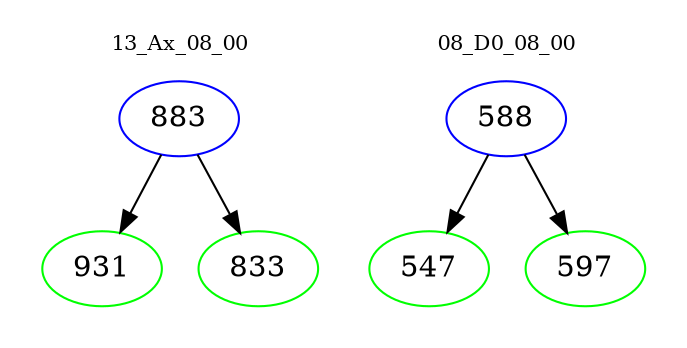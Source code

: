 digraph{
subgraph cluster_0 {
color = white
label = "13_Ax_08_00";
fontsize=10;
T0_883 [label="883", color="blue"]
T0_883 -> T0_931 [color="black"]
T0_931 [label="931", color="green"]
T0_883 -> T0_833 [color="black"]
T0_833 [label="833", color="green"]
}
subgraph cluster_1 {
color = white
label = "08_D0_08_00";
fontsize=10;
T1_588 [label="588", color="blue"]
T1_588 -> T1_547 [color="black"]
T1_547 [label="547", color="green"]
T1_588 -> T1_597 [color="black"]
T1_597 [label="597", color="green"]
}
}

